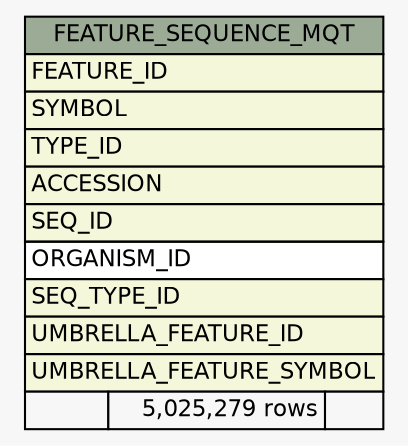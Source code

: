// dot 2.38.0 on Windows 10 10.0
// SchemaSpy rev Unknown
digraph "FEATURE_SEQUENCE_MQT" {
  graph [
    rankdir="RL"
    bgcolor="#f7f7f7"
    nodesep="0.18"
    ranksep="0.46"
    fontname="Helvetica"
    fontsize="11"
  ];
  node [
    fontname="Helvetica"
    fontsize="11"
    shape="plaintext"
  ];
  edge [
    arrowsize="0.8"
  ];
  "FEATURE_SEQUENCE_MQT" [
    label=<
    <TABLE BORDER="0" CELLBORDER="1" CELLSPACING="0" BGCOLOR="#ffffff">
      <TR><TD COLSPAN="3" BGCOLOR="#9bab96" ALIGN="CENTER">FEATURE_SEQUENCE_MQT</TD></TR>
      <TR><TD PORT="FEATURE_ID" COLSPAN="3" BGCOLOR="#f4f7da" ALIGN="LEFT">FEATURE_ID</TD></TR>
      <TR><TD PORT="SYMBOL" COLSPAN="3" BGCOLOR="#f4f7da" ALIGN="LEFT">SYMBOL</TD></TR>
      <TR><TD PORT="TYPE_ID" COLSPAN="3" BGCOLOR="#f4f7da" ALIGN="LEFT">TYPE_ID</TD></TR>
      <TR><TD PORT="ACCESSION" COLSPAN="3" BGCOLOR="#f4f7da" ALIGN="LEFT">ACCESSION</TD></TR>
      <TR><TD PORT="SEQ_ID" COLSPAN="3" BGCOLOR="#f4f7da" ALIGN="LEFT">SEQ_ID</TD></TR>
      <TR><TD PORT="ORGANISM_ID" COLSPAN="3" ALIGN="LEFT">ORGANISM_ID</TD></TR>
      <TR><TD PORT="SEQ_TYPE_ID" COLSPAN="3" BGCOLOR="#f4f7da" ALIGN="LEFT">SEQ_TYPE_ID</TD></TR>
      <TR><TD PORT="UMBRELLA_FEATURE_ID" COLSPAN="3" BGCOLOR="#f4f7da" ALIGN="LEFT">UMBRELLA_FEATURE_ID</TD></TR>
      <TR><TD PORT="UMBRELLA_FEATURE_SYMBOL" COLSPAN="3" BGCOLOR="#f4f7da" ALIGN="LEFT">UMBRELLA_FEATURE_SYMBOL</TD></TR>
      <TR><TD ALIGN="LEFT" BGCOLOR="#f7f7f7">  </TD><TD ALIGN="RIGHT" BGCOLOR="#f7f7f7">5,025,279 rows</TD><TD ALIGN="RIGHT" BGCOLOR="#f7f7f7">  </TD></TR>
    </TABLE>>
    URL="tables/FEATURE_SEQUENCE_MQT.html"
    tooltip="FEATURE_SEQUENCE_MQT"
  ];
}
